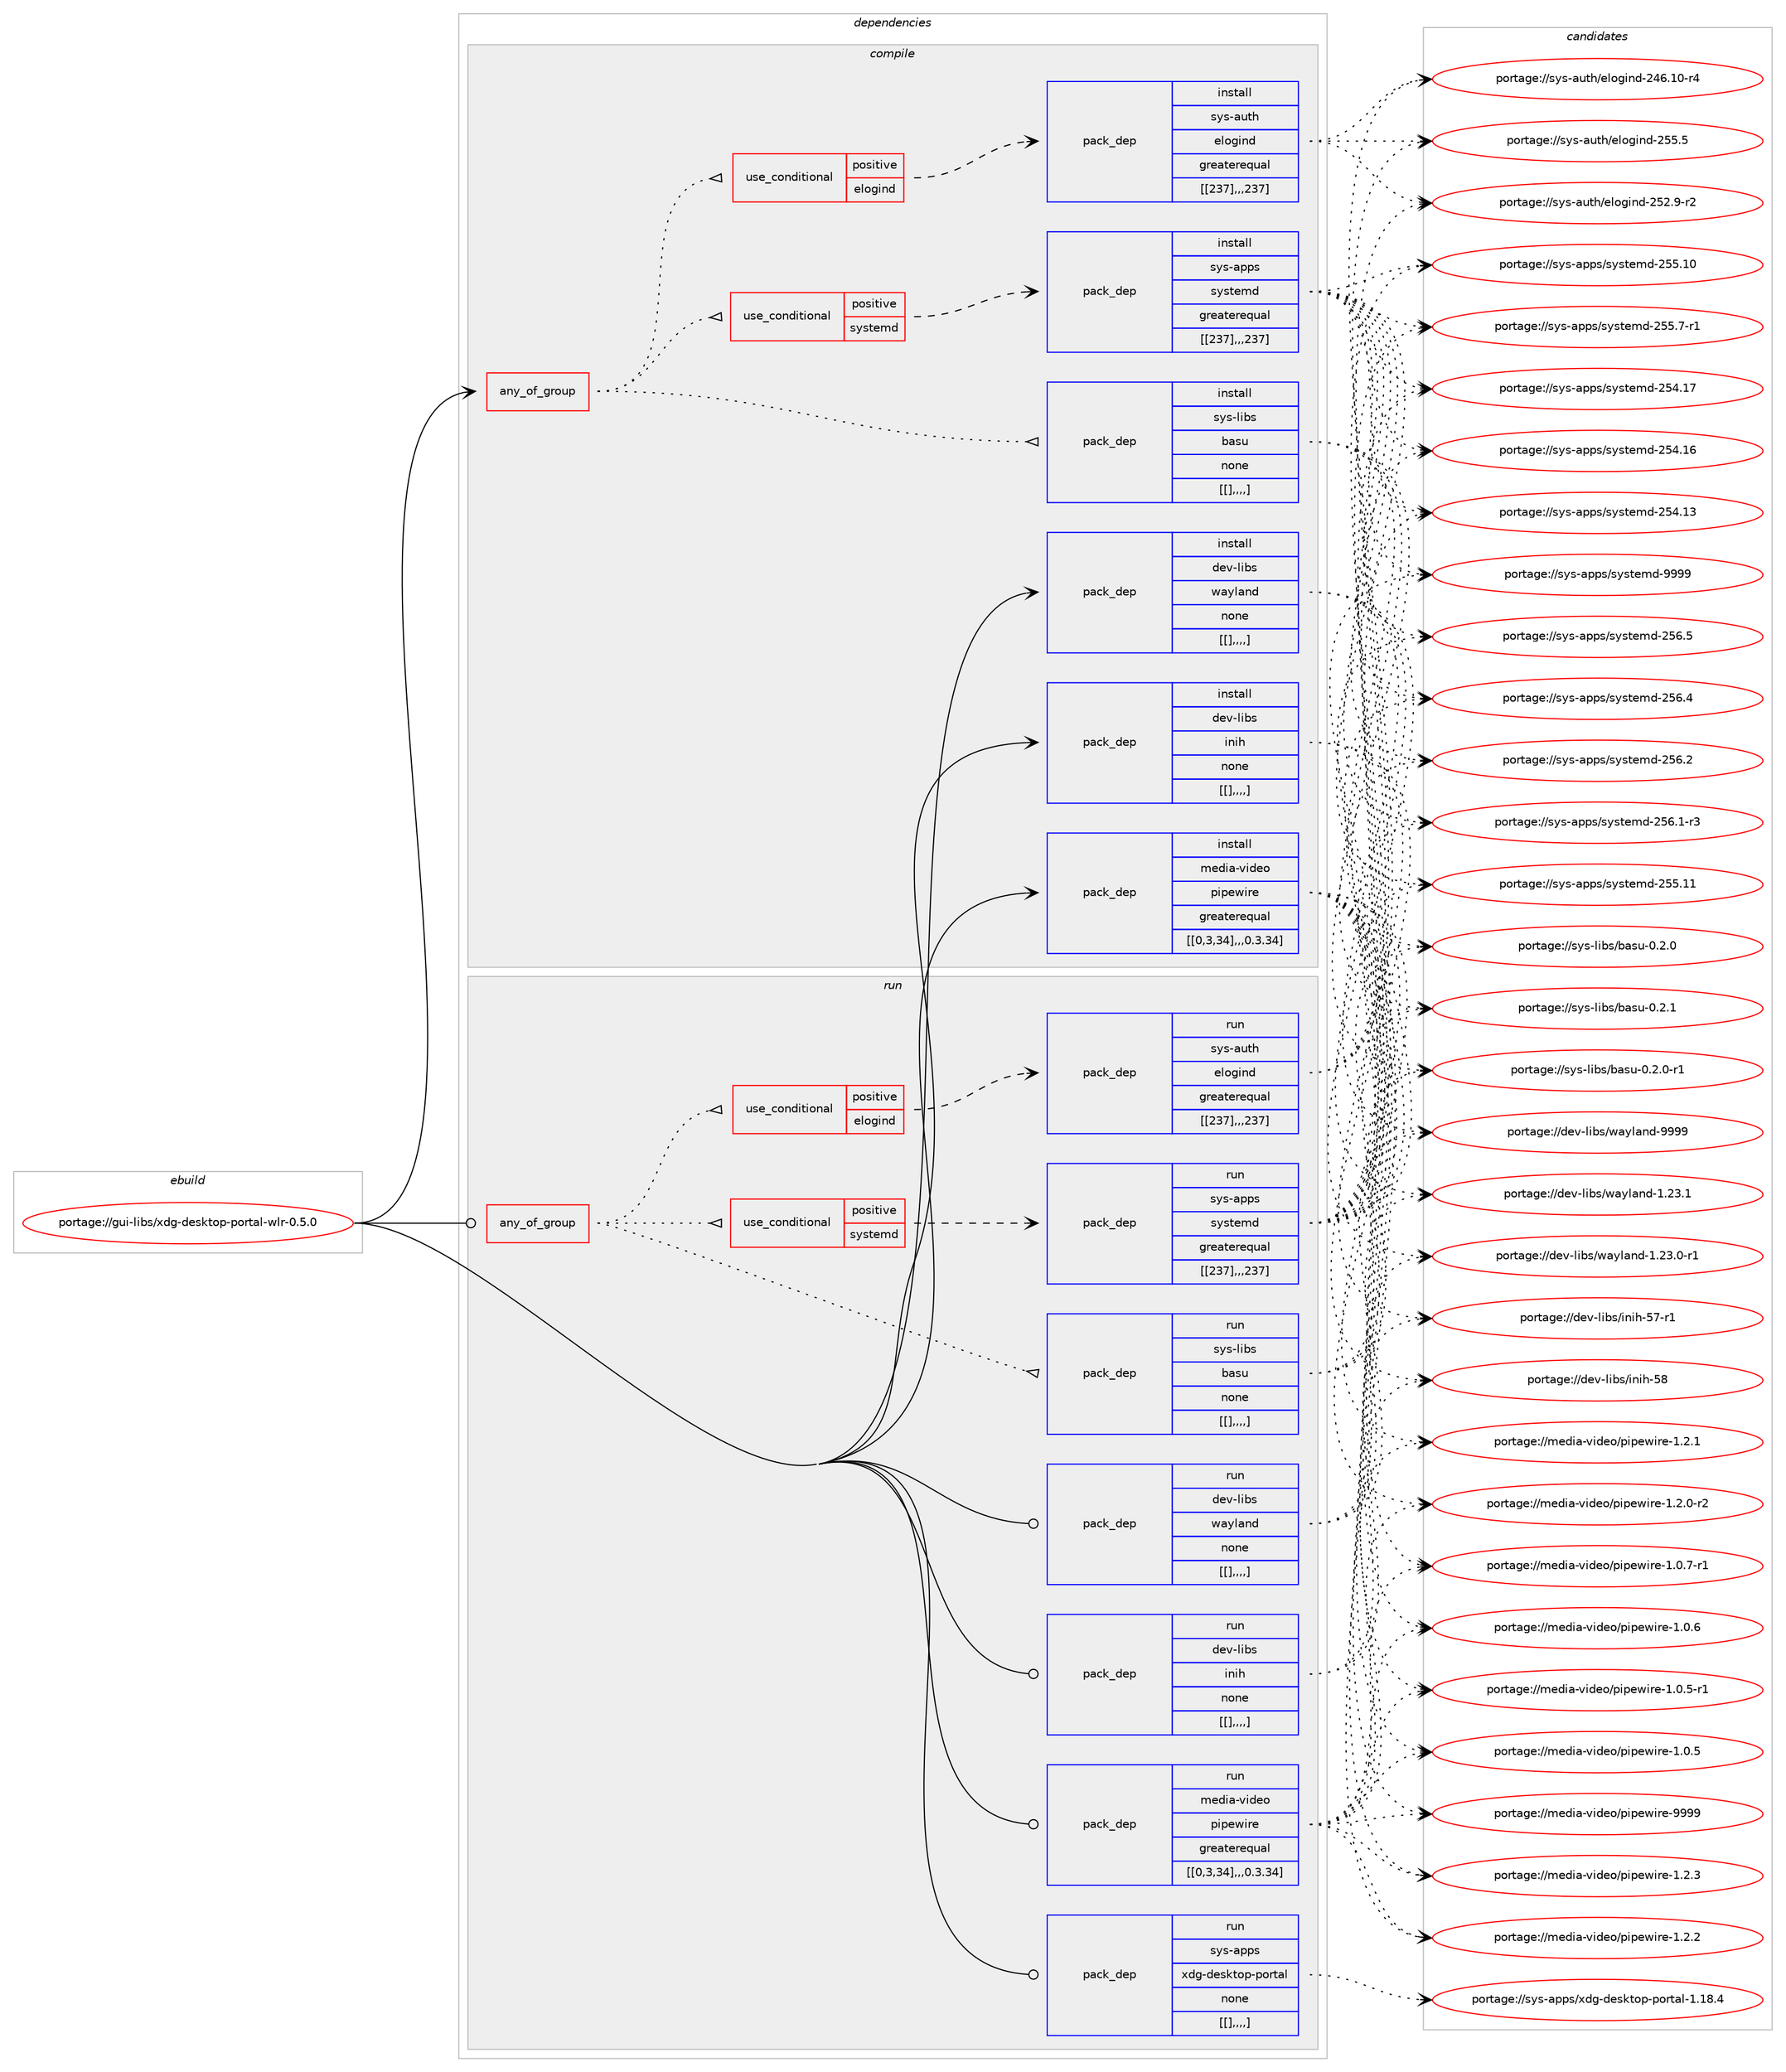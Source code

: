 digraph prolog {

# *************
# Graph options
# *************

newrank=true;
concentrate=true;
compound=true;
graph [rankdir=LR,fontname=Helvetica,fontsize=10,ranksep=1.5];#, ranksep=2.5, nodesep=0.2];
edge  [arrowhead=vee];
node  [fontname=Helvetica,fontsize=10];

# **********
# The ebuild
# **********

subgraph cluster_leftcol {
color=gray;
label=<<i>ebuild</i>>;
id [label="portage://gui-libs/xdg-desktop-portal-wlr-0.5.0", color=red, width=4, href="../gui-libs/xdg-desktop-portal-wlr-0.5.0.svg"];
}

# ****************
# The dependencies
# ****************

subgraph cluster_midcol {
color=gray;
label=<<i>dependencies</i>>;
subgraph cluster_compile {
fillcolor="#eeeeee";
style=filled;
label=<<i>compile</i>>;
subgraph any1409 {
dependency249163 [label=<<TABLE BORDER="0" CELLBORDER="1" CELLSPACING="0" CELLPADDING="4"><TR><TD CELLPADDING="10">any_of_group</TD></TR></TABLE>>, shape=none, color=red];subgraph cond68556 {
dependency249164 [label=<<TABLE BORDER="0" CELLBORDER="1" CELLSPACING="0" CELLPADDING="4"><TR><TD ROWSPAN="3" CELLPADDING="10">use_conditional</TD></TR><TR><TD>positive</TD></TR><TR><TD>systemd</TD></TR></TABLE>>, shape=none, color=red];
subgraph pack179038 {
dependency249165 [label=<<TABLE BORDER="0" CELLBORDER="1" CELLSPACING="0" CELLPADDING="4" WIDTH="220"><TR><TD ROWSPAN="6" CELLPADDING="30">pack_dep</TD></TR><TR><TD WIDTH="110">install</TD></TR><TR><TD>sys-apps</TD></TR><TR><TD>systemd</TD></TR><TR><TD>greaterequal</TD></TR><TR><TD>[[237],,,237]</TD></TR></TABLE>>, shape=none, color=blue];
}
dependency249164:e -> dependency249165:w [weight=20,style="dashed",arrowhead="vee"];
}
dependency249163:e -> dependency249164:w [weight=20,style="dotted",arrowhead="oinv"];
subgraph cond68557 {
dependency249166 [label=<<TABLE BORDER="0" CELLBORDER="1" CELLSPACING="0" CELLPADDING="4"><TR><TD ROWSPAN="3" CELLPADDING="10">use_conditional</TD></TR><TR><TD>positive</TD></TR><TR><TD>elogind</TD></TR></TABLE>>, shape=none, color=red];
subgraph pack179039 {
dependency249167 [label=<<TABLE BORDER="0" CELLBORDER="1" CELLSPACING="0" CELLPADDING="4" WIDTH="220"><TR><TD ROWSPAN="6" CELLPADDING="30">pack_dep</TD></TR><TR><TD WIDTH="110">install</TD></TR><TR><TD>sys-auth</TD></TR><TR><TD>elogind</TD></TR><TR><TD>greaterequal</TD></TR><TR><TD>[[237],,,237]</TD></TR></TABLE>>, shape=none, color=blue];
}
dependency249166:e -> dependency249167:w [weight=20,style="dashed",arrowhead="vee"];
}
dependency249163:e -> dependency249166:w [weight=20,style="dotted",arrowhead="oinv"];
subgraph pack179040 {
dependency249168 [label=<<TABLE BORDER="0" CELLBORDER="1" CELLSPACING="0" CELLPADDING="4" WIDTH="220"><TR><TD ROWSPAN="6" CELLPADDING="30">pack_dep</TD></TR><TR><TD WIDTH="110">install</TD></TR><TR><TD>sys-libs</TD></TR><TR><TD>basu</TD></TR><TR><TD>none</TD></TR><TR><TD>[[],,,,]</TD></TR></TABLE>>, shape=none, color=blue];
}
dependency249163:e -> dependency249168:w [weight=20,style="dotted",arrowhead="oinv"];
}
id:e -> dependency249163:w [weight=20,style="solid",arrowhead="vee"];
subgraph pack179041 {
dependency249169 [label=<<TABLE BORDER="0" CELLBORDER="1" CELLSPACING="0" CELLPADDING="4" WIDTH="220"><TR><TD ROWSPAN="6" CELLPADDING="30">pack_dep</TD></TR><TR><TD WIDTH="110">install</TD></TR><TR><TD>dev-libs</TD></TR><TR><TD>inih</TD></TR><TR><TD>none</TD></TR><TR><TD>[[],,,,]</TD></TR></TABLE>>, shape=none, color=blue];
}
id:e -> dependency249169:w [weight=20,style="solid",arrowhead="vee"];
subgraph pack179042 {
dependency249170 [label=<<TABLE BORDER="0" CELLBORDER="1" CELLSPACING="0" CELLPADDING="4" WIDTH="220"><TR><TD ROWSPAN="6" CELLPADDING="30">pack_dep</TD></TR><TR><TD WIDTH="110">install</TD></TR><TR><TD>dev-libs</TD></TR><TR><TD>wayland</TD></TR><TR><TD>none</TD></TR><TR><TD>[[],,,,]</TD></TR></TABLE>>, shape=none, color=blue];
}
id:e -> dependency249170:w [weight=20,style="solid",arrowhead="vee"];
subgraph pack179043 {
dependency249171 [label=<<TABLE BORDER="0" CELLBORDER="1" CELLSPACING="0" CELLPADDING="4" WIDTH="220"><TR><TD ROWSPAN="6" CELLPADDING="30">pack_dep</TD></TR><TR><TD WIDTH="110">install</TD></TR><TR><TD>media-video</TD></TR><TR><TD>pipewire</TD></TR><TR><TD>greaterequal</TD></TR><TR><TD>[[0,3,34],,,0.3.34]</TD></TR></TABLE>>, shape=none, color=blue];
}
id:e -> dependency249171:w [weight=20,style="solid",arrowhead="vee"];
}
subgraph cluster_compileandrun {
fillcolor="#eeeeee";
style=filled;
label=<<i>compile and run</i>>;
}
subgraph cluster_run {
fillcolor="#eeeeee";
style=filled;
label=<<i>run</i>>;
subgraph any1410 {
dependency249172 [label=<<TABLE BORDER="0" CELLBORDER="1" CELLSPACING="0" CELLPADDING="4"><TR><TD CELLPADDING="10">any_of_group</TD></TR></TABLE>>, shape=none, color=red];subgraph cond68558 {
dependency249173 [label=<<TABLE BORDER="0" CELLBORDER="1" CELLSPACING="0" CELLPADDING="4"><TR><TD ROWSPAN="3" CELLPADDING="10">use_conditional</TD></TR><TR><TD>positive</TD></TR><TR><TD>systemd</TD></TR></TABLE>>, shape=none, color=red];
subgraph pack179044 {
dependency249174 [label=<<TABLE BORDER="0" CELLBORDER="1" CELLSPACING="0" CELLPADDING="4" WIDTH="220"><TR><TD ROWSPAN="6" CELLPADDING="30">pack_dep</TD></TR><TR><TD WIDTH="110">run</TD></TR><TR><TD>sys-apps</TD></TR><TR><TD>systemd</TD></TR><TR><TD>greaterequal</TD></TR><TR><TD>[[237],,,237]</TD></TR></TABLE>>, shape=none, color=blue];
}
dependency249173:e -> dependency249174:w [weight=20,style="dashed",arrowhead="vee"];
}
dependency249172:e -> dependency249173:w [weight=20,style="dotted",arrowhead="oinv"];
subgraph cond68559 {
dependency249175 [label=<<TABLE BORDER="0" CELLBORDER="1" CELLSPACING="0" CELLPADDING="4"><TR><TD ROWSPAN="3" CELLPADDING="10">use_conditional</TD></TR><TR><TD>positive</TD></TR><TR><TD>elogind</TD></TR></TABLE>>, shape=none, color=red];
subgraph pack179045 {
dependency249176 [label=<<TABLE BORDER="0" CELLBORDER="1" CELLSPACING="0" CELLPADDING="4" WIDTH="220"><TR><TD ROWSPAN="6" CELLPADDING="30">pack_dep</TD></TR><TR><TD WIDTH="110">run</TD></TR><TR><TD>sys-auth</TD></TR><TR><TD>elogind</TD></TR><TR><TD>greaterequal</TD></TR><TR><TD>[[237],,,237]</TD></TR></TABLE>>, shape=none, color=blue];
}
dependency249175:e -> dependency249176:w [weight=20,style="dashed",arrowhead="vee"];
}
dependency249172:e -> dependency249175:w [weight=20,style="dotted",arrowhead="oinv"];
subgraph pack179046 {
dependency249177 [label=<<TABLE BORDER="0" CELLBORDER="1" CELLSPACING="0" CELLPADDING="4" WIDTH="220"><TR><TD ROWSPAN="6" CELLPADDING="30">pack_dep</TD></TR><TR><TD WIDTH="110">run</TD></TR><TR><TD>sys-libs</TD></TR><TR><TD>basu</TD></TR><TR><TD>none</TD></TR><TR><TD>[[],,,,]</TD></TR></TABLE>>, shape=none, color=blue];
}
dependency249172:e -> dependency249177:w [weight=20,style="dotted",arrowhead="oinv"];
}
id:e -> dependency249172:w [weight=20,style="solid",arrowhead="odot"];
subgraph pack179047 {
dependency249178 [label=<<TABLE BORDER="0" CELLBORDER="1" CELLSPACING="0" CELLPADDING="4" WIDTH="220"><TR><TD ROWSPAN="6" CELLPADDING="30">pack_dep</TD></TR><TR><TD WIDTH="110">run</TD></TR><TR><TD>dev-libs</TD></TR><TR><TD>inih</TD></TR><TR><TD>none</TD></TR><TR><TD>[[],,,,]</TD></TR></TABLE>>, shape=none, color=blue];
}
id:e -> dependency249178:w [weight=20,style="solid",arrowhead="odot"];
subgraph pack179048 {
dependency249179 [label=<<TABLE BORDER="0" CELLBORDER="1" CELLSPACING="0" CELLPADDING="4" WIDTH="220"><TR><TD ROWSPAN="6" CELLPADDING="30">pack_dep</TD></TR><TR><TD WIDTH="110">run</TD></TR><TR><TD>dev-libs</TD></TR><TR><TD>wayland</TD></TR><TR><TD>none</TD></TR><TR><TD>[[],,,,]</TD></TR></TABLE>>, shape=none, color=blue];
}
id:e -> dependency249179:w [weight=20,style="solid",arrowhead="odot"];
subgraph pack179049 {
dependency249180 [label=<<TABLE BORDER="0" CELLBORDER="1" CELLSPACING="0" CELLPADDING="4" WIDTH="220"><TR><TD ROWSPAN="6" CELLPADDING="30">pack_dep</TD></TR><TR><TD WIDTH="110">run</TD></TR><TR><TD>media-video</TD></TR><TR><TD>pipewire</TD></TR><TR><TD>greaterequal</TD></TR><TR><TD>[[0,3,34],,,0.3.34]</TD></TR></TABLE>>, shape=none, color=blue];
}
id:e -> dependency249180:w [weight=20,style="solid",arrowhead="odot"];
subgraph pack179050 {
dependency249181 [label=<<TABLE BORDER="0" CELLBORDER="1" CELLSPACING="0" CELLPADDING="4" WIDTH="220"><TR><TD ROWSPAN="6" CELLPADDING="30">pack_dep</TD></TR><TR><TD WIDTH="110">run</TD></TR><TR><TD>sys-apps</TD></TR><TR><TD>xdg-desktop-portal</TD></TR><TR><TD>none</TD></TR><TR><TD>[[],,,,]</TD></TR></TABLE>>, shape=none, color=blue];
}
id:e -> dependency249181:w [weight=20,style="solid",arrowhead="odot"];
}
}

# **************
# The candidates
# **************

subgraph cluster_choices {
rank=same;
color=gray;
label=<<i>candidates</i>>;

subgraph choice179038 {
color=black;
nodesep=1;
choice1151211154597112112115471151211151161011091004557575757 [label="portage://sys-apps/systemd-9999", color=red, width=4,href="../sys-apps/systemd-9999.svg"];
choice115121115459711211211547115121115116101109100455053544653 [label="portage://sys-apps/systemd-256.5", color=red, width=4,href="../sys-apps/systemd-256.5.svg"];
choice115121115459711211211547115121115116101109100455053544652 [label="portage://sys-apps/systemd-256.4", color=red, width=4,href="../sys-apps/systemd-256.4.svg"];
choice115121115459711211211547115121115116101109100455053544650 [label="portage://sys-apps/systemd-256.2", color=red, width=4,href="../sys-apps/systemd-256.2.svg"];
choice1151211154597112112115471151211151161011091004550535446494511451 [label="portage://sys-apps/systemd-256.1-r3", color=red, width=4,href="../sys-apps/systemd-256.1-r3.svg"];
choice11512111545971121121154711512111511610110910045505353464949 [label="portage://sys-apps/systemd-255.11", color=red, width=4,href="../sys-apps/systemd-255.11.svg"];
choice11512111545971121121154711512111511610110910045505353464948 [label="portage://sys-apps/systemd-255.10", color=red, width=4,href="../sys-apps/systemd-255.10.svg"];
choice1151211154597112112115471151211151161011091004550535346554511449 [label="portage://sys-apps/systemd-255.7-r1", color=red, width=4,href="../sys-apps/systemd-255.7-r1.svg"];
choice11512111545971121121154711512111511610110910045505352464955 [label="portage://sys-apps/systemd-254.17", color=red, width=4,href="../sys-apps/systemd-254.17.svg"];
choice11512111545971121121154711512111511610110910045505352464954 [label="portage://sys-apps/systemd-254.16", color=red, width=4,href="../sys-apps/systemd-254.16.svg"];
choice11512111545971121121154711512111511610110910045505352464951 [label="portage://sys-apps/systemd-254.13", color=red, width=4,href="../sys-apps/systemd-254.13.svg"];
dependency249165:e -> choice1151211154597112112115471151211151161011091004557575757:w [style=dotted,weight="100"];
dependency249165:e -> choice115121115459711211211547115121115116101109100455053544653:w [style=dotted,weight="100"];
dependency249165:e -> choice115121115459711211211547115121115116101109100455053544652:w [style=dotted,weight="100"];
dependency249165:e -> choice115121115459711211211547115121115116101109100455053544650:w [style=dotted,weight="100"];
dependency249165:e -> choice1151211154597112112115471151211151161011091004550535446494511451:w [style=dotted,weight="100"];
dependency249165:e -> choice11512111545971121121154711512111511610110910045505353464949:w [style=dotted,weight="100"];
dependency249165:e -> choice11512111545971121121154711512111511610110910045505353464948:w [style=dotted,weight="100"];
dependency249165:e -> choice1151211154597112112115471151211151161011091004550535346554511449:w [style=dotted,weight="100"];
dependency249165:e -> choice11512111545971121121154711512111511610110910045505352464955:w [style=dotted,weight="100"];
dependency249165:e -> choice11512111545971121121154711512111511610110910045505352464954:w [style=dotted,weight="100"];
dependency249165:e -> choice11512111545971121121154711512111511610110910045505352464951:w [style=dotted,weight="100"];
}
subgraph choice179039 {
color=black;
nodesep=1;
choice115121115459711711610447101108111103105110100455053534653 [label="portage://sys-auth/elogind-255.5", color=red, width=4,href="../sys-auth/elogind-255.5.svg"];
choice1151211154597117116104471011081111031051101004550535046574511450 [label="portage://sys-auth/elogind-252.9-r2", color=red, width=4,href="../sys-auth/elogind-252.9-r2.svg"];
choice115121115459711711610447101108111103105110100455052544649484511452 [label="portage://sys-auth/elogind-246.10-r4", color=red, width=4,href="../sys-auth/elogind-246.10-r4.svg"];
dependency249167:e -> choice115121115459711711610447101108111103105110100455053534653:w [style=dotted,weight="100"];
dependency249167:e -> choice1151211154597117116104471011081111031051101004550535046574511450:w [style=dotted,weight="100"];
dependency249167:e -> choice115121115459711711610447101108111103105110100455052544649484511452:w [style=dotted,weight="100"];
}
subgraph choice179040 {
color=black;
nodesep=1;
choice1151211154510810598115479897115117454846504649 [label="portage://sys-libs/basu-0.2.1", color=red, width=4,href="../sys-libs/basu-0.2.1.svg"];
choice11512111545108105981154798971151174548465046484511449 [label="portage://sys-libs/basu-0.2.0-r1", color=red, width=4,href="../sys-libs/basu-0.2.0-r1.svg"];
choice1151211154510810598115479897115117454846504648 [label="portage://sys-libs/basu-0.2.0", color=red, width=4,href="../sys-libs/basu-0.2.0.svg"];
dependency249168:e -> choice1151211154510810598115479897115117454846504649:w [style=dotted,weight="100"];
dependency249168:e -> choice11512111545108105981154798971151174548465046484511449:w [style=dotted,weight="100"];
dependency249168:e -> choice1151211154510810598115479897115117454846504648:w [style=dotted,weight="100"];
}
subgraph choice179041 {
color=black;
nodesep=1;
choice100101118451081059811547105110105104455356 [label="portage://dev-libs/inih-58", color=red, width=4,href="../dev-libs/inih-58.svg"];
choice1001011184510810598115471051101051044553554511449 [label="portage://dev-libs/inih-57-r1", color=red, width=4,href="../dev-libs/inih-57-r1.svg"];
dependency249169:e -> choice100101118451081059811547105110105104455356:w [style=dotted,weight="100"];
dependency249169:e -> choice1001011184510810598115471051101051044553554511449:w [style=dotted,weight="100"];
}
subgraph choice179042 {
color=black;
nodesep=1;
choice10010111845108105981154711997121108971101004557575757 [label="portage://dev-libs/wayland-9999", color=red, width=4,href="../dev-libs/wayland-9999.svg"];
choice100101118451081059811547119971211089711010045494650514649 [label="portage://dev-libs/wayland-1.23.1", color=red, width=4,href="../dev-libs/wayland-1.23.1.svg"];
choice1001011184510810598115471199712110897110100454946505146484511449 [label="portage://dev-libs/wayland-1.23.0-r1", color=red, width=4,href="../dev-libs/wayland-1.23.0-r1.svg"];
dependency249170:e -> choice10010111845108105981154711997121108971101004557575757:w [style=dotted,weight="100"];
dependency249170:e -> choice100101118451081059811547119971211089711010045494650514649:w [style=dotted,weight="100"];
dependency249170:e -> choice1001011184510810598115471199712110897110100454946505146484511449:w [style=dotted,weight="100"];
}
subgraph choice179043 {
color=black;
nodesep=1;
choice1091011001059745118105100101111471121051121011191051141014557575757 [label="portage://media-video/pipewire-9999", color=red, width=4,href="../media-video/pipewire-9999.svg"];
choice109101100105974511810510010111147112105112101119105114101454946504651 [label="portage://media-video/pipewire-1.2.3", color=red, width=4,href="../media-video/pipewire-1.2.3.svg"];
choice109101100105974511810510010111147112105112101119105114101454946504650 [label="portage://media-video/pipewire-1.2.2", color=red, width=4,href="../media-video/pipewire-1.2.2.svg"];
choice109101100105974511810510010111147112105112101119105114101454946504649 [label="portage://media-video/pipewire-1.2.1", color=red, width=4,href="../media-video/pipewire-1.2.1.svg"];
choice1091011001059745118105100101111471121051121011191051141014549465046484511450 [label="portage://media-video/pipewire-1.2.0-r2", color=red, width=4,href="../media-video/pipewire-1.2.0-r2.svg"];
choice1091011001059745118105100101111471121051121011191051141014549464846554511449 [label="portage://media-video/pipewire-1.0.7-r1", color=red, width=4,href="../media-video/pipewire-1.0.7-r1.svg"];
choice109101100105974511810510010111147112105112101119105114101454946484654 [label="portage://media-video/pipewire-1.0.6", color=red, width=4,href="../media-video/pipewire-1.0.6.svg"];
choice1091011001059745118105100101111471121051121011191051141014549464846534511449 [label="portage://media-video/pipewire-1.0.5-r1", color=red, width=4,href="../media-video/pipewire-1.0.5-r1.svg"];
choice109101100105974511810510010111147112105112101119105114101454946484653 [label="portage://media-video/pipewire-1.0.5", color=red, width=4,href="../media-video/pipewire-1.0.5.svg"];
dependency249171:e -> choice1091011001059745118105100101111471121051121011191051141014557575757:w [style=dotted,weight="100"];
dependency249171:e -> choice109101100105974511810510010111147112105112101119105114101454946504651:w [style=dotted,weight="100"];
dependency249171:e -> choice109101100105974511810510010111147112105112101119105114101454946504650:w [style=dotted,weight="100"];
dependency249171:e -> choice109101100105974511810510010111147112105112101119105114101454946504649:w [style=dotted,weight="100"];
dependency249171:e -> choice1091011001059745118105100101111471121051121011191051141014549465046484511450:w [style=dotted,weight="100"];
dependency249171:e -> choice1091011001059745118105100101111471121051121011191051141014549464846554511449:w [style=dotted,weight="100"];
dependency249171:e -> choice109101100105974511810510010111147112105112101119105114101454946484654:w [style=dotted,weight="100"];
dependency249171:e -> choice1091011001059745118105100101111471121051121011191051141014549464846534511449:w [style=dotted,weight="100"];
dependency249171:e -> choice109101100105974511810510010111147112105112101119105114101454946484653:w [style=dotted,weight="100"];
}
subgraph choice179044 {
color=black;
nodesep=1;
choice1151211154597112112115471151211151161011091004557575757 [label="portage://sys-apps/systemd-9999", color=red, width=4,href="../sys-apps/systemd-9999.svg"];
choice115121115459711211211547115121115116101109100455053544653 [label="portage://sys-apps/systemd-256.5", color=red, width=4,href="../sys-apps/systemd-256.5.svg"];
choice115121115459711211211547115121115116101109100455053544652 [label="portage://sys-apps/systemd-256.4", color=red, width=4,href="../sys-apps/systemd-256.4.svg"];
choice115121115459711211211547115121115116101109100455053544650 [label="portage://sys-apps/systemd-256.2", color=red, width=4,href="../sys-apps/systemd-256.2.svg"];
choice1151211154597112112115471151211151161011091004550535446494511451 [label="portage://sys-apps/systemd-256.1-r3", color=red, width=4,href="../sys-apps/systemd-256.1-r3.svg"];
choice11512111545971121121154711512111511610110910045505353464949 [label="portage://sys-apps/systemd-255.11", color=red, width=4,href="../sys-apps/systemd-255.11.svg"];
choice11512111545971121121154711512111511610110910045505353464948 [label="portage://sys-apps/systemd-255.10", color=red, width=4,href="../sys-apps/systemd-255.10.svg"];
choice1151211154597112112115471151211151161011091004550535346554511449 [label="portage://sys-apps/systemd-255.7-r1", color=red, width=4,href="../sys-apps/systemd-255.7-r1.svg"];
choice11512111545971121121154711512111511610110910045505352464955 [label="portage://sys-apps/systemd-254.17", color=red, width=4,href="../sys-apps/systemd-254.17.svg"];
choice11512111545971121121154711512111511610110910045505352464954 [label="portage://sys-apps/systemd-254.16", color=red, width=4,href="../sys-apps/systemd-254.16.svg"];
choice11512111545971121121154711512111511610110910045505352464951 [label="portage://sys-apps/systemd-254.13", color=red, width=4,href="../sys-apps/systemd-254.13.svg"];
dependency249174:e -> choice1151211154597112112115471151211151161011091004557575757:w [style=dotted,weight="100"];
dependency249174:e -> choice115121115459711211211547115121115116101109100455053544653:w [style=dotted,weight="100"];
dependency249174:e -> choice115121115459711211211547115121115116101109100455053544652:w [style=dotted,weight="100"];
dependency249174:e -> choice115121115459711211211547115121115116101109100455053544650:w [style=dotted,weight="100"];
dependency249174:e -> choice1151211154597112112115471151211151161011091004550535446494511451:w [style=dotted,weight="100"];
dependency249174:e -> choice11512111545971121121154711512111511610110910045505353464949:w [style=dotted,weight="100"];
dependency249174:e -> choice11512111545971121121154711512111511610110910045505353464948:w [style=dotted,weight="100"];
dependency249174:e -> choice1151211154597112112115471151211151161011091004550535346554511449:w [style=dotted,weight="100"];
dependency249174:e -> choice11512111545971121121154711512111511610110910045505352464955:w [style=dotted,weight="100"];
dependency249174:e -> choice11512111545971121121154711512111511610110910045505352464954:w [style=dotted,weight="100"];
dependency249174:e -> choice11512111545971121121154711512111511610110910045505352464951:w [style=dotted,weight="100"];
}
subgraph choice179045 {
color=black;
nodesep=1;
choice115121115459711711610447101108111103105110100455053534653 [label="portage://sys-auth/elogind-255.5", color=red, width=4,href="../sys-auth/elogind-255.5.svg"];
choice1151211154597117116104471011081111031051101004550535046574511450 [label="portage://sys-auth/elogind-252.9-r2", color=red, width=4,href="../sys-auth/elogind-252.9-r2.svg"];
choice115121115459711711610447101108111103105110100455052544649484511452 [label="portage://sys-auth/elogind-246.10-r4", color=red, width=4,href="../sys-auth/elogind-246.10-r4.svg"];
dependency249176:e -> choice115121115459711711610447101108111103105110100455053534653:w [style=dotted,weight="100"];
dependency249176:e -> choice1151211154597117116104471011081111031051101004550535046574511450:w [style=dotted,weight="100"];
dependency249176:e -> choice115121115459711711610447101108111103105110100455052544649484511452:w [style=dotted,weight="100"];
}
subgraph choice179046 {
color=black;
nodesep=1;
choice1151211154510810598115479897115117454846504649 [label="portage://sys-libs/basu-0.2.1", color=red, width=4,href="../sys-libs/basu-0.2.1.svg"];
choice11512111545108105981154798971151174548465046484511449 [label="portage://sys-libs/basu-0.2.0-r1", color=red, width=4,href="../sys-libs/basu-0.2.0-r1.svg"];
choice1151211154510810598115479897115117454846504648 [label="portage://sys-libs/basu-0.2.0", color=red, width=4,href="../sys-libs/basu-0.2.0.svg"];
dependency249177:e -> choice1151211154510810598115479897115117454846504649:w [style=dotted,weight="100"];
dependency249177:e -> choice11512111545108105981154798971151174548465046484511449:w [style=dotted,weight="100"];
dependency249177:e -> choice1151211154510810598115479897115117454846504648:w [style=dotted,weight="100"];
}
subgraph choice179047 {
color=black;
nodesep=1;
choice100101118451081059811547105110105104455356 [label="portage://dev-libs/inih-58", color=red, width=4,href="../dev-libs/inih-58.svg"];
choice1001011184510810598115471051101051044553554511449 [label="portage://dev-libs/inih-57-r1", color=red, width=4,href="../dev-libs/inih-57-r1.svg"];
dependency249178:e -> choice100101118451081059811547105110105104455356:w [style=dotted,weight="100"];
dependency249178:e -> choice1001011184510810598115471051101051044553554511449:w [style=dotted,weight="100"];
}
subgraph choice179048 {
color=black;
nodesep=1;
choice10010111845108105981154711997121108971101004557575757 [label="portage://dev-libs/wayland-9999", color=red, width=4,href="../dev-libs/wayland-9999.svg"];
choice100101118451081059811547119971211089711010045494650514649 [label="portage://dev-libs/wayland-1.23.1", color=red, width=4,href="../dev-libs/wayland-1.23.1.svg"];
choice1001011184510810598115471199712110897110100454946505146484511449 [label="portage://dev-libs/wayland-1.23.0-r1", color=red, width=4,href="../dev-libs/wayland-1.23.0-r1.svg"];
dependency249179:e -> choice10010111845108105981154711997121108971101004557575757:w [style=dotted,weight="100"];
dependency249179:e -> choice100101118451081059811547119971211089711010045494650514649:w [style=dotted,weight="100"];
dependency249179:e -> choice1001011184510810598115471199712110897110100454946505146484511449:w [style=dotted,weight="100"];
}
subgraph choice179049 {
color=black;
nodesep=1;
choice1091011001059745118105100101111471121051121011191051141014557575757 [label="portage://media-video/pipewire-9999", color=red, width=4,href="../media-video/pipewire-9999.svg"];
choice109101100105974511810510010111147112105112101119105114101454946504651 [label="portage://media-video/pipewire-1.2.3", color=red, width=4,href="../media-video/pipewire-1.2.3.svg"];
choice109101100105974511810510010111147112105112101119105114101454946504650 [label="portage://media-video/pipewire-1.2.2", color=red, width=4,href="../media-video/pipewire-1.2.2.svg"];
choice109101100105974511810510010111147112105112101119105114101454946504649 [label="portage://media-video/pipewire-1.2.1", color=red, width=4,href="../media-video/pipewire-1.2.1.svg"];
choice1091011001059745118105100101111471121051121011191051141014549465046484511450 [label="portage://media-video/pipewire-1.2.0-r2", color=red, width=4,href="../media-video/pipewire-1.2.0-r2.svg"];
choice1091011001059745118105100101111471121051121011191051141014549464846554511449 [label="portage://media-video/pipewire-1.0.7-r1", color=red, width=4,href="../media-video/pipewire-1.0.7-r1.svg"];
choice109101100105974511810510010111147112105112101119105114101454946484654 [label="portage://media-video/pipewire-1.0.6", color=red, width=4,href="../media-video/pipewire-1.0.6.svg"];
choice1091011001059745118105100101111471121051121011191051141014549464846534511449 [label="portage://media-video/pipewire-1.0.5-r1", color=red, width=4,href="../media-video/pipewire-1.0.5-r1.svg"];
choice109101100105974511810510010111147112105112101119105114101454946484653 [label="portage://media-video/pipewire-1.0.5", color=red, width=4,href="../media-video/pipewire-1.0.5.svg"];
dependency249180:e -> choice1091011001059745118105100101111471121051121011191051141014557575757:w [style=dotted,weight="100"];
dependency249180:e -> choice109101100105974511810510010111147112105112101119105114101454946504651:w [style=dotted,weight="100"];
dependency249180:e -> choice109101100105974511810510010111147112105112101119105114101454946504650:w [style=dotted,weight="100"];
dependency249180:e -> choice109101100105974511810510010111147112105112101119105114101454946504649:w [style=dotted,weight="100"];
dependency249180:e -> choice1091011001059745118105100101111471121051121011191051141014549465046484511450:w [style=dotted,weight="100"];
dependency249180:e -> choice1091011001059745118105100101111471121051121011191051141014549464846554511449:w [style=dotted,weight="100"];
dependency249180:e -> choice109101100105974511810510010111147112105112101119105114101454946484654:w [style=dotted,weight="100"];
dependency249180:e -> choice1091011001059745118105100101111471121051121011191051141014549464846534511449:w [style=dotted,weight="100"];
dependency249180:e -> choice109101100105974511810510010111147112105112101119105114101454946484653:w [style=dotted,weight="100"];
}
subgraph choice179050 {
color=black;
nodesep=1;
choice11512111545971121121154712010010345100101115107116111112451121111141169710845494649564652 [label="portage://sys-apps/xdg-desktop-portal-1.18.4", color=red, width=4,href="../sys-apps/xdg-desktop-portal-1.18.4.svg"];
dependency249181:e -> choice11512111545971121121154712010010345100101115107116111112451121111141169710845494649564652:w [style=dotted,weight="100"];
}
}

}
